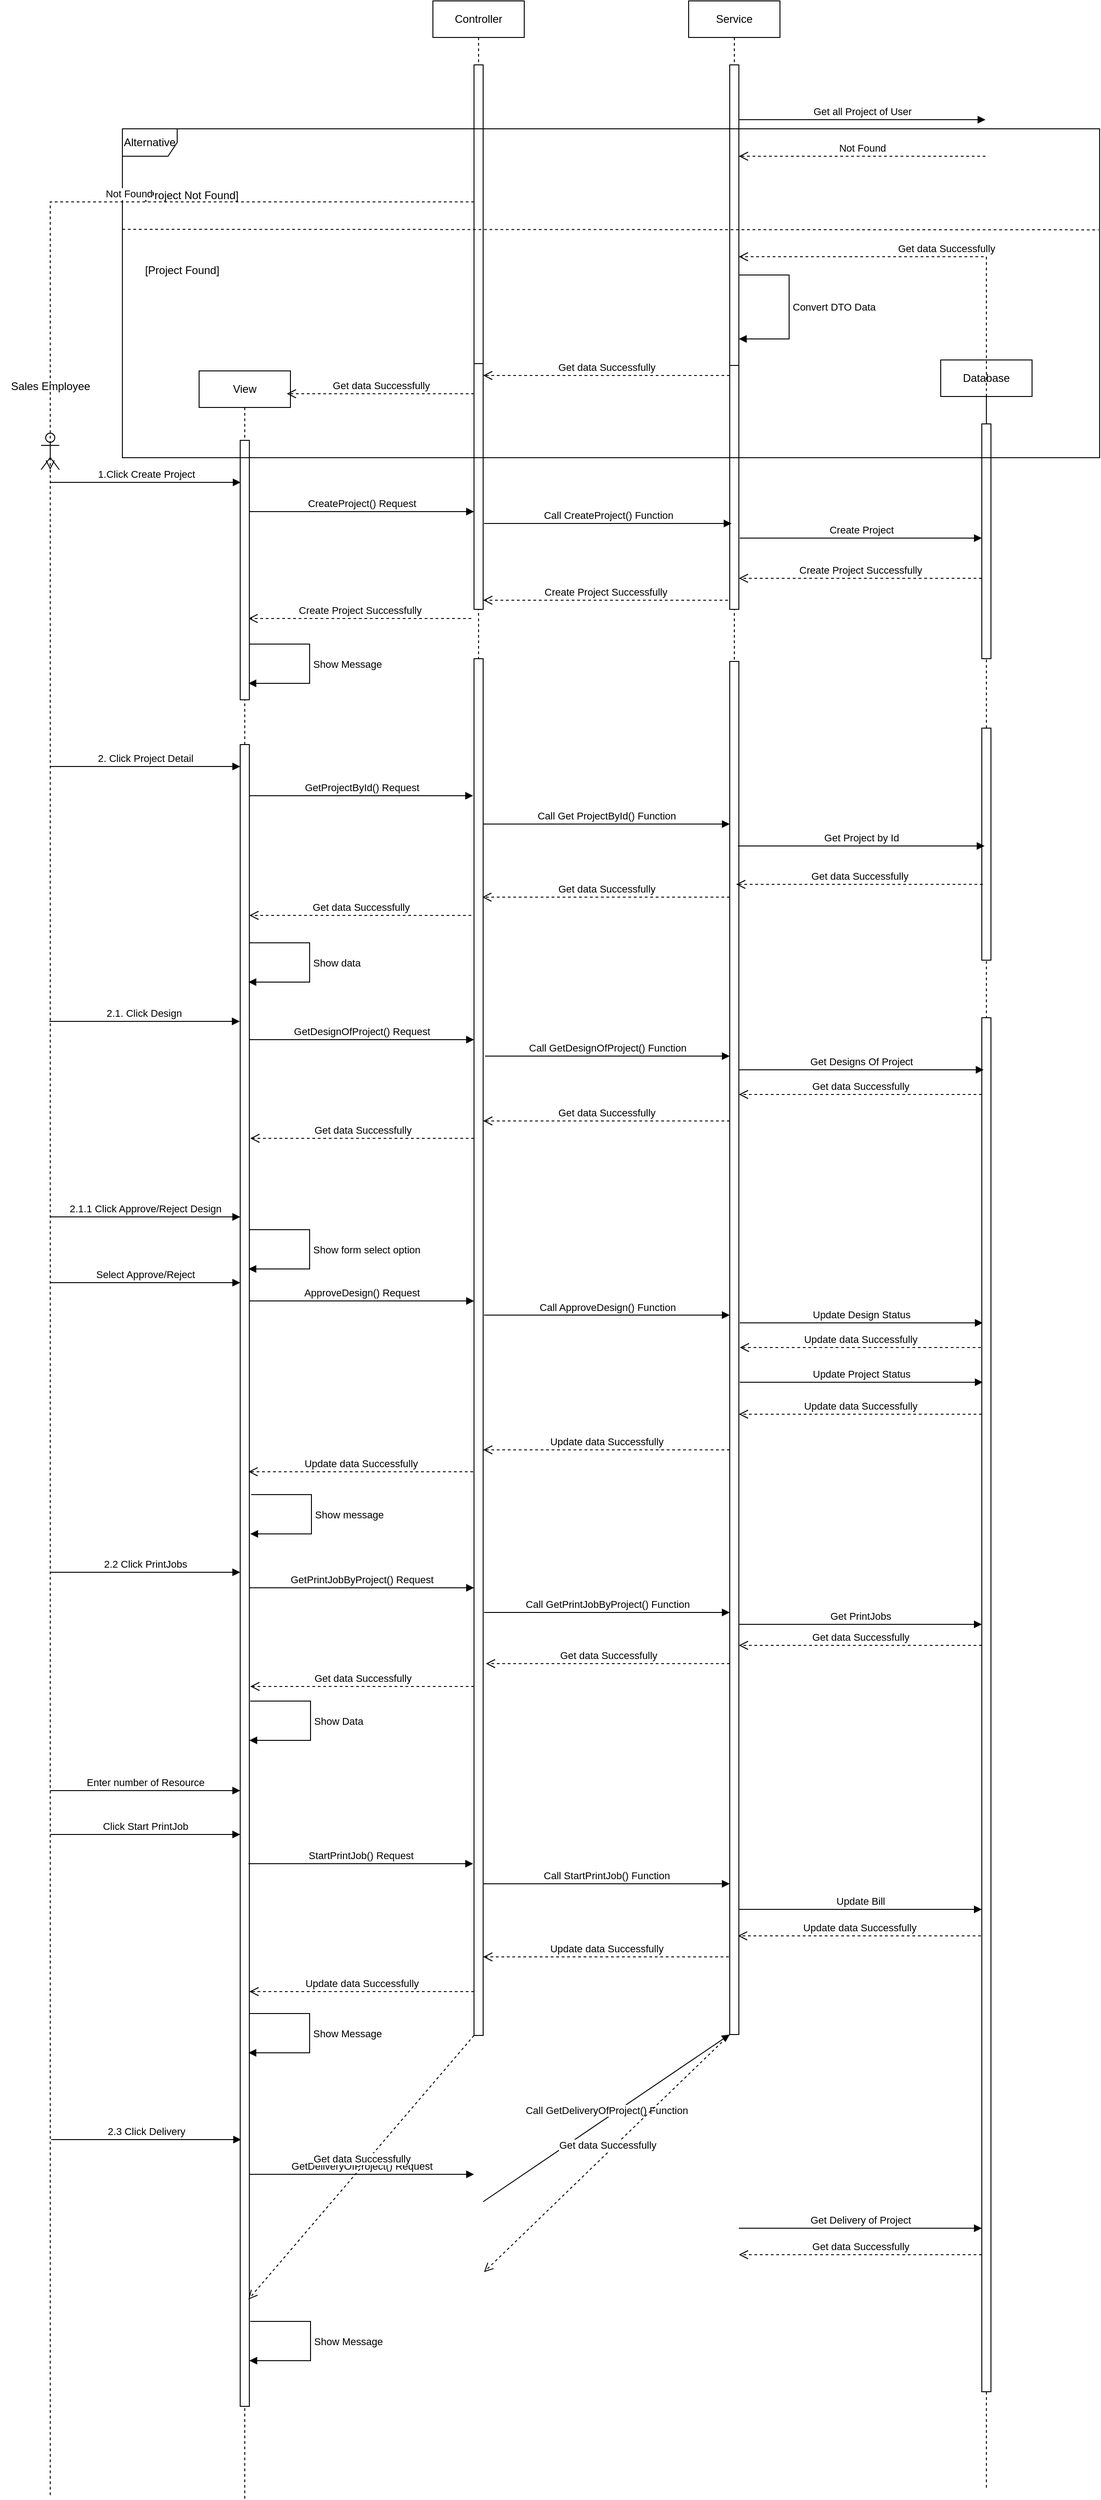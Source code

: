 <mxfile version="24.7.6">
  <diagram name="Page-1" id="2YBvvXClWsGukQMizWep">
    <mxGraphModel dx="2143" dy="696" grid="0" gridSize="10" guides="1" tooltips="1" connect="1" arrows="1" fold="1" page="1" pageScale="1" pageWidth="850" pageHeight="1100" math="0" shadow="0">
      <root>
        <mxCell id="0" />
        <mxCell id="1" parent="0" />
        <mxCell id="aM9ryv3xv72pqoxQDRHE-1" value="Controller" style="shape=umlLifeline;perimeter=lifelinePerimeter;whiteSpace=wrap;html=1;container=0;dropTarget=0;collapsible=0;recursiveResize=0;outlineConnect=0;portConstraint=eastwest;newEdgeStyle={&quot;edgeStyle&quot;:&quot;elbowEdgeStyle&quot;,&quot;elbow&quot;:&quot;vertical&quot;,&quot;curved&quot;:0,&quot;rounded&quot;:0};" parent="1" vertex="1">
          <mxGeometry y="40" width="100" height="1060" as="geometry" />
        </mxCell>
        <mxCell id="aM9ryv3xv72pqoxQDRHE-2" value="" style="html=1;points=[];perimeter=orthogonalPerimeter;outlineConnect=0;targetShapes=umlLifeline;portConstraint=eastwest;newEdgeStyle={&quot;edgeStyle&quot;:&quot;elbowEdgeStyle&quot;,&quot;elbow&quot;:&quot;vertical&quot;,&quot;curved&quot;:0,&quot;rounded&quot;:0};" parent="aM9ryv3xv72pqoxQDRHE-1" vertex="1">
          <mxGeometry x="45" y="70" width="10" height="370" as="geometry" />
        </mxCell>
        <mxCell id="POm13Widh1hBpzmU3JIt-14" value="" style="html=1;points=[[0,0,0,0,5],[0,1,0,0,-5],[1,0,0,0,5],[1,1,0,0,-5]];perimeter=orthogonalPerimeter;outlineConnect=0;targetShapes=umlLifeline;portConstraint=eastwest;newEdgeStyle={&quot;curved&quot;:0,&quot;rounded&quot;:0};" vertex="1" parent="aM9ryv3xv72pqoxQDRHE-1">
          <mxGeometry x="45" y="397" width="10" height="269" as="geometry" />
        </mxCell>
        <mxCell id="POm13Widh1hBpzmU3JIt-24" value="" style="html=1;points=[[0,0,0,0,5],[0,1,0,0,-5],[1,0,0,0,5],[1,1,0,0,-5]];perimeter=orthogonalPerimeter;outlineConnect=0;targetShapes=umlLifeline;portConstraint=eastwest;newEdgeStyle={&quot;curved&quot;:0,&quot;rounded&quot;:0};" vertex="1" parent="aM9ryv3xv72pqoxQDRHE-1">
          <mxGeometry x="45" y="720" width="10" height="1507" as="geometry" />
        </mxCell>
        <mxCell id="aM9ryv3xv72pqoxQDRHE-5" value="Service" style="shape=umlLifeline;whiteSpace=wrap;html=1;container=0;dropTarget=0;collapsible=0;recursiveResize=0;outlineConnect=0;portConstraint=eastwest;newEdgeStyle={&quot;curved&quot;:0,&quot;rounded&quot;:0};points=[[0,0,0,0,5],[0,1,0,0,-5],[1,0,0,0,5],[1,1,0,0,-5]];perimeter=rectanglePerimeter;targetShapes=umlLifeline;participant=label;" parent="1" vertex="1">
          <mxGeometry x="280" y="40" width="100" height="1060" as="geometry" />
        </mxCell>
        <mxCell id="aM9ryv3xv72pqoxQDRHE-6" value="" style="html=1;points=[];perimeter=orthogonalPerimeter;outlineConnect=0;targetShapes=umlLifeline;portConstraint=eastwest;newEdgeStyle={&quot;edgeStyle&quot;:&quot;elbowEdgeStyle&quot;,&quot;elbow&quot;:&quot;vertical&quot;,&quot;curved&quot;:0,&quot;rounded&quot;:0};" parent="aM9ryv3xv72pqoxQDRHE-5" vertex="1">
          <mxGeometry x="45" y="70" width="10" height="370" as="geometry" />
        </mxCell>
        <mxCell id="POm13Widh1hBpzmU3JIt-11" value="" style="html=1;points=[[0,0,0,0,5],[0,1,0,0,-5],[1,0,0,0,5],[1,1,0,0,-5]];perimeter=orthogonalPerimeter;outlineConnect=0;targetShapes=umlLifeline;portConstraint=eastwest;newEdgeStyle={&quot;curved&quot;:0,&quot;rounded&quot;:0};" vertex="1" parent="aM9ryv3xv72pqoxQDRHE-5">
          <mxGeometry x="45" y="399" width="10" height="267" as="geometry" />
        </mxCell>
        <mxCell id="POm13Widh1hBpzmU3JIt-25" value="" style="html=1;points=[[0,0,0,0,5],[0,1,0,0,-5],[1,0,0,0,5],[1,1,0,0,-5]];perimeter=orthogonalPerimeter;outlineConnect=0;targetShapes=umlLifeline;portConstraint=eastwest;newEdgeStyle={&quot;curved&quot;:0,&quot;rounded&quot;:0};" vertex="1" parent="aM9ryv3xv72pqoxQDRHE-5">
          <mxGeometry x="45" y="723" width="10" height="1503" as="geometry" />
        </mxCell>
        <mxCell id="yNB_V_g9oAJOr10vJFmL-11" value="Database" style="shape=umlLifeline;perimeter=lifelinePerimeter;whiteSpace=wrap;html=1;container=0;dropTarget=0;collapsible=0;recursiveResize=0;outlineConnect=0;portConstraint=eastwest;newEdgeStyle={&quot;edgeStyle&quot;:&quot;elbowEdgeStyle&quot;,&quot;elbow&quot;:&quot;vertical&quot;,&quot;curved&quot;:0,&quot;rounded&quot;:0};" vertex="1" parent="1">
          <mxGeometry x="556" y="433" width="100" height="2332" as="geometry" />
        </mxCell>
        <mxCell id="yNB_V_g9oAJOr10vJFmL-12" value="" style="html=1;points=[];perimeter=orthogonalPerimeter;outlineConnect=0;targetShapes=umlLifeline;portConstraint=eastwest;newEdgeStyle={&quot;edgeStyle&quot;:&quot;elbowEdgeStyle&quot;,&quot;elbow&quot;:&quot;vertical&quot;,&quot;curved&quot;:0,&quot;rounded&quot;:0};" vertex="1" parent="yNB_V_g9oAJOr10vJFmL-11">
          <mxGeometry x="45" y="70" width="10" height="257" as="geometry" />
        </mxCell>
        <mxCell id="POm13Widh1hBpzmU3JIt-8" value="" style="html=1;points=[[0,0,0,0,5],[0,1,0,0,-5],[1,0,0,0,5],[1,1,0,0,-5]];perimeter=orthogonalPerimeter;outlineConnect=0;targetShapes=umlLifeline;portConstraint=eastwest;newEdgeStyle={&quot;curved&quot;:0,&quot;rounded&quot;:0};" vertex="1" parent="yNB_V_g9oAJOr10vJFmL-11">
          <mxGeometry x="45" y="403" width="10" height="254" as="geometry" />
        </mxCell>
        <mxCell id="POm13Widh1hBpzmU3JIt-26" value="" style="html=1;points=[[0,0,0,0,5],[0,1,0,0,-5],[1,0,0,0,5],[1,1,0,0,-5]];perimeter=orthogonalPerimeter;outlineConnect=0;targetShapes=umlLifeline;portConstraint=eastwest;newEdgeStyle={&quot;curved&quot;:0,&quot;rounded&quot;:0};" vertex="1" parent="yNB_V_g9oAJOr10vJFmL-11">
          <mxGeometry x="45" y="720" width="10" height="1504" as="geometry" />
        </mxCell>
        <mxCell id="yNB_V_g9oAJOr10vJFmL-18" value="" style="group" vertex="1" connectable="0" parent="1">
          <mxGeometry x="-469" y="372" width="110" height="2399" as="geometry" />
        </mxCell>
        <mxCell id="yNB_V_g9oAJOr10vJFmL-15" value="" style="shape=umlLifeline;perimeter=lifelinePerimeter;whiteSpace=wrap;html=1;container=1;dropTarget=0;collapsible=0;recursiveResize=0;outlineConnect=0;portConstraint=eastwest;newEdgeStyle={&quot;curved&quot;:0,&quot;rounded&quot;:0};participant=umlActor;size=40;" vertex="1" parent="yNB_V_g9oAJOr10vJFmL-18">
          <mxGeometry x="40" y="141.118" width="20" height="2257.882" as="geometry" />
        </mxCell>
        <mxCell id="yNB_V_g9oAJOr10vJFmL-16" value="Sales Employee" style="text;html=1;align=center;verticalAlign=middle;resizable=0;points=[];autosize=1;strokeColor=none;fillColor=none;" vertex="1" parent="yNB_V_g9oAJOr10vJFmL-18">
          <mxGeometry x="-5" y="75.095" width="110" height="30" as="geometry" />
        </mxCell>
        <mxCell id="POm13Widh1hBpzmU3JIt-6" value="CreateProject() Request" style="html=1;verticalAlign=bottom;endArrow=block;curved=0;rounded=0;" edge="1" parent="1">
          <mxGeometry width="80" relative="1" as="geometry">
            <mxPoint x="-201" y="599.002" as="sourcePoint" />
            <mxPoint x="45" y="599.002" as="targetPoint" />
            <mxPoint as="offset" />
          </mxGeometry>
        </mxCell>
        <mxCell id="POm13Widh1hBpzmU3JIt-12" value="Call CreateProject()&amp;nbsp;Function" style="html=1;verticalAlign=bottom;endArrow=block;curved=0;rounded=0;" edge="1" parent="1">
          <mxGeometry relative="1" as="geometry">
            <mxPoint x="56" y="612" as="sourcePoint" />
            <mxPoint x="327" y="612" as="targetPoint" />
            <mxPoint as="offset" />
          </mxGeometry>
        </mxCell>
        <mxCell id="POm13Widh1hBpzmU3JIt-13" value="Create Project Successfully" style="html=1;verticalAlign=bottom;endArrow=open;dashed=1;endSize=8;curved=0;rounded=0;" edge="1" parent="1">
          <mxGeometry relative="1" as="geometry">
            <mxPoint x="55" y="696" as="targetPoint" />
            <mxPoint x="323" y="696" as="sourcePoint" />
            <Array as="points">
              <mxPoint x="188" y="696" />
            </Array>
          </mxGeometry>
        </mxCell>
        <mxCell id="POm13Widh1hBpzmU3JIt-9" value="Create Project" style="html=1;verticalAlign=bottom;endArrow=block;curved=0;rounded=0;" edge="1" parent="1">
          <mxGeometry relative="1" as="geometry">
            <mxPoint x="336" y="628" as="sourcePoint" />
            <mxPoint x="601" y="628" as="targetPoint" />
          </mxGeometry>
        </mxCell>
        <mxCell id="POm13Widh1hBpzmU3JIt-10" value="Create Project Successfully" style="html=1;verticalAlign=bottom;endArrow=open;dashed=1;endSize=8;curved=0;rounded=0;" edge="1" parent="1">
          <mxGeometry relative="1" as="geometry">
            <mxPoint x="335" y="672" as="targetPoint" />
            <mxPoint x="601" y="672" as="sourcePoint" />
          </mxGeometry>
        </mxCell>
        <mxCell id="POm13Widh1hBpzmU3JIt-18" value="Create Project Successfully" style="html=1;verticalAlign=bottom;endArrow=open;dashed=1;endSize=8;curved=0;rounded=0;" edge="1" parent="1">
          <mxGeometry relative="1" as="geometry">
            <mxPoint x="-202" y="716" as="targetPoint" />
            <mxPoint x="42" y="716" as="sourcePoint" />
            <Array as="points">
              <mxPoint x="-56" y="716" />
            </Array>
          </mxGeometry>
        </mxCell>
        <mxCell id="POm13Widh1hBpzmU3JIt-23" value="Call Get ProjectById() Function" style="html=1;verticalAlign=bottom;endArrow=block;curved=0;rounded=0;" edge="1" parent="1">
          <mxGeometry width="80" relative="1" as="geometry">
            <mxPoint x="55" y="941" as="sourcePoint" />
            <mxPoint x="325" y="941" as="targetPoint" />
          </mxGeometry>
        </mxCell>
        <mxCell id="POm13Widh1hBpzmU3JIt-27" value="Get Project by Id" style="html=1;verticalAlign=bottom;endArrow=block;curved=0;rounded=0;" edge="1" parent="1">
          <mxGeometry width="80" relative="1" as="geometry">
            <mxPoint x="334" y="965" as="sourcePoint" />
            <mxPoint x="604" y="965" as="targetPoint" />
          </mxGeometry>
        </mxCell>
        <mxCell id="POm13Widh1hBpzmU3JIt-28" value="Get data Successfully" style="html=1;verticalAlign=bottom;endArrow=open;dashed=1;endSize=8;curved=0;rounded=0;" edge="1" parent="1">
          <mxGeometry relative="1" as="geometry">
            <mxPoint x="602" y="1007" as="sourcePoint" />
            <mxPoint x="332" y="1007" as="targetPoint" />
          </mxGeometry>
        </mxCell>
        <mxCell id="POm13Widh1hBpzmU3JIt-29" value="Get data Successfully" style="html=1;verticalAlign=bottom;endArrow=open;dashed=1;endSize=8;curved=0;rounded=0;" edge="1" parent="1">
          <mxGeometry relative="1" as="geometry">
            <mxPoint x="325" y="1021" as="sourcePoint" />
            <mxPoint x="54" y="1021" as="targetPoint" />
          </mxGeometry>
        </mxCell>
        <mxCell id="POm13Widh1hBpzmU3JIt-30" value="Get data Successfully" style="html=1;verticalAlign=bottom;endArrow=open;dashed=1;endSize=8;curved=0;rounded=0;" edge="1" parent="1">
          <mxGeometry relative="1" as="geometry">
            <mxPoint x="42" y="1041" as="sourcePoint" />
            <mxPoint x="-201" y="1041" as="targetPoint" />
          </mxGeometry>
        </mxCell>
        <mxCell id="POm13Widh1hBpzmU3JIt-20" value="GetProjectById()&amp;nbsp;Request" style="html=1;verticalAlign=bottom;endArrow=block;curved=0;rounded=0;" edge="1" parent="1">
          <mxGeometry width="80" relative="1" as="geometry">
            <mxPoint x="-201" y="910.002" as="sourcePoint" />
            <mxPoint x="44" y="910.002" as="targetPoint" />
          </mxGeometry>
        </mxCell>
        <mxCell id="POm13Widh1hBpzmU3JIt-35" value="View" style="shape=umlLifeline;perimeter=lifelinePerimeter;whiteSpace=wrap;html=1;container=1;dropTarget=0;collapsible=0;recursiveResize=0;outlineConnect=0;portConstraint=eastwest;newEdgeStyle={&quot;curved&quot;:0,&quot;rounded&quot;:0};" vertex="1" parent="1">
          <mxGeometry x="-256" y="445" width="100" height="2329" as="geometry" />
        </mxCell>
        <mxCell id="POm13Widh1hBpzmU3JIt-36" value="" style="html=1;points=[[0,0,0,0,5],[0,1,0,0,-5],[1,0,0,0,5],[1,1,0,0,-5]];perimeter=orthogonalPerimeter;outlineConnect=0;targetShapes=umlLifeline;portConstraint=eastwest;newEdgeStyle={&quot;curved&quot;:0,&quot;rounded&quot;:0};" vertex="1" parent="POm13Widh1hBpzmU3JIt-35">
          <mxGeometry x="45" y="409" width="10" height="1819" as="geometry" />
        </mxCell>
        <mxCell id="POm13Widh1hBpzmU3JIt-56" value="" style="html=1;points=[[0,0,0,0,5],[0,1,0,0,-5],[1,0,0,0,5],[1,1,0,0,-5]];perimeter=orthogonalPerimeter;outlineConnect=0;targetShapes=umlLifeline;portConstraint=eastwest;newEdgeStyle={&quot;curved&quot;:0,&quot;rounded&quot;:0};" vertex="1" parent="POm13Widh1hBpzmU3JIt-35">
          <mxGeometry x="45" y="76" width="10" height="284" as="geometry" />
        </mxCell>
        <mxCell id="POm13Widh1hBpzmU3JIt-41" value="1.Click Create Project" style="html=1;verticalAlign=bottom;endArrow=block;curved=0;rounded=0;" edge="1" parent="1">
          <mxGeometry width="80" relative="1" as="geometry">
            <mxPoint x="-419" y="567" as="sourcePoint" />
            <mxPoint x="-210.5" y="567" as="targetPoint" />
            <mxPoint as="offset" />
          </mxGeometry>
        </mxCell>
        <mxCell id="POm13Widh1hBpzmU3JIt-42" value="2. Click Project Detail" style="html=1;verticalAlign=bottom;endArrow=block;curved=0;rounded=0;entryX=0;entryY=0;entryDx=0;entryDy=5;entryPerimeter=0;" edge="1" parent="1" source="yNB_V_g9oAJOr10vJFmL-15">
          <mxGeometry width="80" relative="1" as="geometry">
            <mxPoint x="-420" y="890.002" as="sourcePoint" />
            <mxPoint x="-211" y="878" as="targetPoint" />
          </mxGeometry>
        </mxCell>
        <mxCell id="POm13Widh1hBpzmU3JIt-48" value="Show Message" style="html=1;align=left;spacingLeft=2;endArrow=block;rounded=0;edgeStyle=orthogonalEdgeStyle;curved=0;rounded=0;" edge="1" parent="1">
          <mxGeometry relative="1" as="geometry">
            <mxPoint x="-201" y="744" as="sourcePoint" />
            <Array as="points">
              <mxPoint x="-135" y="744" />
              <mxPoint x="-135" y="787" />
            </Array>
            <mxPoint x="-202" y="787" as="targetPoint" />
          </mxGeometry>
        </mxCell>
        <mxCell id="POm13Widh1hBpzmU3JIt-49" value="Show data" style="html=1;align=left;spacingLeft=2;endArrow=block;rounded=0;edgeStyle=orthogonalEdgeStyle;curved=0;rounded=0;" edge="1" parent="1">
          <mxGeometry relative="1" as="geometry">
            <mxPoint x="-201" y="1071" as="sourcePoint" />
            <Array as="points">
              <mxPoint x="-135" y="1071" />
              <mxPoint x="-135" y="1114" />
            </Array>
            <mxPoint x="-202" y="1114" as="targetPoint" />
          </mxGeometry>
        </mxCell>
        <mxCell id="POm13Widh1hBpzmU3JIt-44" value="2.1. Click Design&amp;nbsp;" style="html=1;verticalAlign=bottom;endArrow=block;curved=0;rounded=0;" edge="1" parent="1">
          <mxGeometry width="80" relative="1" as="geometry">
            <mxPoint x="-420" y="1157.005" as="sourcePoint" />
            <mxPoint x="-211.5" y="1157.005" as="targetPoint" />
          </mxGeometry>
        </mxCell>
        <mxCell id="POm13Widh1hBpzmU3JIt-50" value="GetDesignOfProject()&amp;nbsp;Request" style="html=1;verticalAlign=bottom;endArrow=block;curved=0;rounded=0;" edge="1" parent="1" target="POm13Widh1hBpzmU3JIt-24">
          <mxGeometry width="80" relative="1" as="geometry">
            <mxPoint x="-201" y="1177.002" as="sourcePoint" />
            <mxPoint x="44" y="1177.002" as="targetPoint" />
          </mxGeometry>
        </mxCell>
        <mxCell id="POm13Widh1hBpzmU3JIt-51" value="Call GetDesignOfProject()&amp;nbsp;Function" style="html=1;verticalAlign=bottom;endArrow=block;curved=0;rounded=0;" edge="1" parent="1" target="POm13Widh1hBpzmU3JIt-25">
          <mxGeometry width="80" relative="1" as="geometry">
            <mxPoint x="57" y="1195.002" as="sourcePoint" />
            <mxPoint x="303" y="1195" as="targetPoint" />
          </mxGeometry>
        </mxCell>
        <mxCell id="POm13Widh1hBpzmU3JIt-52" value="Get Designs Of Project" style="html=1;verticalAlign=bottom;endArrow=block;curved=0;rounded=0;" edge="1" parent="1">
          <mxGeometry width="80" relative="1" as="geometry">
            <mxPoint x="335" y="1210.002" as="sourcePoint" />
            <mxPoint x="603" y="1210" as="targetPoint" />
          </mxGeometry>
        </mxCell>
        <mxCell id="POm13Widh1hBpzmU3JIt-53" value="Get data Successfully" style="html=1;verticalAlign=bottom;endArrow=open;dashed=1;endSize=8;curved=0;rounded=0;" edge="1" parent="1" source="POm13Widh1hBpzmU3JIt-26">
          <mxGeometry relative="1" as="geometry">
            <mxPoint x="605" y="1237" as="sourcePoint" />
            <mxPoint x="335" y="1237" as="targetPoint" />
          </mxGeometry>
        </mxCell>
        <mxCell id="POm13Widh1hBpzmU3JIt-54" value="Get data Successfully" style="html=1;verticalAlign=bottom;endArrow=open;dashed=1;endSize=8;curved=0;rounded=0;entryX=0.8;entryY=0.756;entryDx=0;entryDy=0;entryPerimeter=0;" edge="1" parent="1" source="POm13Widh1hBpzmU3JIt-25">
          <mxGeometry relative="1" as="geometry">
            <mxPoint x="330" y="1266" as="sourcePoint" />
            <mxPoint x="55" y="1265.996" as="targetPoint" />
          </mxGeometry>
        </mxCell>
        <mxCell id="POm13Widh1hBpzmU3JIt-55" value="Get data Successfully" style="html=1;verticalAlign=bottom;endArrow=open;dashed=1;endSize=8;curved=0;rounded=0;" edge="1" parent="1" source="POm13Widh1hBpzmU3JIt-24">
          <mxGeometry relative="1" as="geometry">
            <mxPoint x="58" y="1285" as="sourcePoint" />
            <mxPoint x="-200" y="1285" as="targetPoint" />
          </mxGeometry>
        </mxCell>
        <mxCell id="POm13Widh1hBpzmU3JIt-57" value="2.1.1 Click Approve/Reject Design" style="html=1;verticalAlign=bottom;endArrow=block;curved=0;rounded=0;" edge="1" parent="1" target="POm13Widh1hBpzmU3JIt-36">
          <mxGeometry width="80" relative="1" as="geometry">
            <mxPoint x="-419" y="1371.005" as="sourcePoint" />
            <mxPoint x="-210.5" y="1371.005" as="targetPoint" />
          </mxGeometry>
        </mxCell>
        <mxCell id="POm13Widh1hBpzmU3JIt-58" value="ApproveDesign() Request" style="html=1;verticalAlign=bottom;endArrow=block;curved=0;rounded=0;" edge="1" parent="1">
          <mxGeometry width="80" relative="1" as="geometry">
            <mxPoint x="-201" y="1463.002" as="sourcePoint" />
            <mxPoint x="45" y="1463.002" as="targetPoint" />
          </mxGeometry>
        </mxCell>
        <mxCell id="POm13Widh1hBpzmU3JIt-59" value="Show form select option" style="html=1;align=left;spacingLeft=2;endArrow=block;rounded=0;edgeStyle=orthogonalEdgeStyle;curved=0;rounded=0;" edge="1" parent="1">
          <mxGeometry relative="1" as="geometry">
            <mxPoint x="-201" y="1385" as="sourcePoint" />
            <Array as="points">
              <mxPoint x="-135" y="1385" />
              <mxPoint x="-135" y="1428" />
            </Array>
            <mxPoint x="-202" y="1428" as="targetPoint" />
          </mxGeometry>
        </mxCell>
        <mxCell id="POm13Widh1hBpzmU3JIt-60" value="Select Approve/Reject" style="html=1;verticalAlign=bottom;endArrow=block;curved=0;rounded=0;" edge="1" parent="1">
          <mxGeometry width="80" relative="1" as="geometry">
            <mxPoint x="-419" y="1443.005" as="sourcePoint" />
            <mxPoint x="-211" y="1443" as="targetPoint" />
          </mxGeometry>
        </mxCell>
        <mxCell id="POm13Widh1hBpzmU3JIt-61" value="Call ApproveDesign() Function" style="html=1;verticalAlign=bottom;endArrow=block;curved=0;rounded=0;" edge="1" parent="1">
          <mxGeometry width="80" relative="1" as="geometry">
            <mxPoint x="56" y="1478.502" as="sourcePoint" />
            <mxPoint x="325" y="1478.502" as="targetPoint" />
          </mxGeometry>
        </mxCell>
        <mxCell id="POm13Widh1hBpzmU3JIt-62" value="Update Design Status" style="html=1;verticalAlign=bottom;endArrow=block;curved=0;rounded=0;" edge="1" parent="1">
          <mxGeometry width="80" relative="1" as="geometry">
            <mxPoint x="336" y="1487" as="sourcePoint" />
            <mxPoint x="602" y="1487" as="targetPoint" />
          </mxGeometry>
        </mxCell>
        <mxCell id="POm13Widh1hBpzmU3JIt-64" value="Update&amp;nbsp;data Successfully" style="html=1;verticalAlign=bottom;endArrow=open;dashed=1;endSize=8;curved=0;rounded=0;" edge="1" parent="1">
          <mxGeometry relative="1" as="geometry">
            <mxPoint x="325" y="1626" as="sourcePoint" />
            <mxPoint x="55" y="1626" as="targetPoint" />
          </mxGeometry>
        </mxCell>
        <mxCell id="POm13Widh1hBpzmU3JIt-65" value="Update&amp;nbsp;data Successfully" style="html=1;verticalAlign=bottom;endArrow=open;dashed=1;endSize=8;curved=0;rounded=0;" edge="1" parent="1">
          <mxGeometry relative="1" as="geometry">
            <mxPoint x="44" y="1650" as="sourcePoint" />
            <mxPoint x="-202" y="1650" as="targetPoint" />
          </mxGeometry>
        </mxCell>
        <mxCell id="POm13Widh1hBpzmU3JIt-66" value="Show message" style="html=1;align=left;spacingLeft=2;endArrow=block;rounded=0;edgeStyle=orthogonalEdgeStyle;curved=0;rounded=0;" edge="1" parent="1">
          <mxGeometry relative="1" as="geometry">
            <mxPoint x="-199" y="1675" as="sourcePoint" />
            <Array as="points">
              <mxPoint x="-133" y="1675" />
              <mxPoint x="-133" y="1718" />
            </Array>
            <mxPoint x="-200" y="1718" as="targetPoint" />
          </mxGeometry>
        </mxCell>
        <mxCell id="POm13Widh1hBpzmU3JIt-67" value="2.2 Click PrintJobs" style="html=1;verticalAlign=bottom;endArrow=block;curved=0;rounded=0;" edge="1" parent="1" source="yNB_V_g9oAJOr10vJFmL-15">
          <mxGeometry x="-0.002" width="80" relative="1" as="geometry">
            <mxPoint x="-419" y="1760.005" as="sourcePoint" />
            <mxPoint x="-211" y="1760" as="targetPoint" />
            <mxPoint as="offset" />
          </mxGeometry>
        </mxCell>
        <mxCell id="POm13Widh1hBpzmU3JIt-68" value="GetPrintJobByProject() Request" style="html=1;verticalAlign=bottom;endArrow=block;curved=0;rounded=0;" edge="1" parent="1">
          <mxGeometry width="80" relative="1" as="geometry">
            <mxPoint x="-201" y="1777.002" as="sourcePoint" />
            <mxPoint x="45" y="1777.002" as="targetPoint" />
          </mxGeometry>
        </mxCell>
        <mxCell id="POm13Widh1hBpzmU3JIt-69" value="Call GetPrintJobByProject() Function" style="html=1;verticalAlign=bottom;endArrow=block;curved=0;rounded=0;" edge="1" parent="1" target="POm13Widh1hBpzmU3JIt-25">
          <mxGeometry width="80" relative="1" as="geometry">
            <mxPoint x="56" y="1804.002" as="sourcePoint" />
            <mxPoint x="302" y="1804.002" as="targetPoint" />
          </mxGeometry>
        </mxCell>
        <mxCell id="POm13Widh1hBpzmU3JIt-70" value="Get PrintJobs" style="html=1;verticalAlign=bottom;endArrow=block;curved=0;rounded=0;" edge="1" parent="1" target="POm13Widh1hBpzmU3JIt-26">
          <mxGeometry width="80" relative="1" as="geometry">
            <mxPoint x="335" y="1817" as="sourcePoint" />
            <mxPoint x="601" y="1817" as="targetPoint" />
          </mxGeometry>
        </mxCell>
        <mxCell id="POm13Widh1hBpzmU3JIt-71" value="Get data Successfully" style="html=1;verticalAlign=bottom;endArrow=open;dashed=1;endSize=8;curved=0;rounded=0;" edge="1" parent="1">
          <mxGeometry relative="1" as="geometry">
            <mxPoint x="601" y="1840" as="sourcePoint" />
            <mxPoint x="335" y="1840" as="targetPoint" />
          </mxGeometry>
        </mxCell>
        <mxCell id="POm13Widh1hBpzmU3JIt-72" value="Get data Successfully" style="html=1;verticalAlign=bottom;endArrow=open;dashed=1;endSize=8;curved=0;rounded=0;" edge="1" parent="1" source="POm13Widh1hBpzmU3JIt-25">
          <mxGeometry relative="1" as="geometry">
            <mxPoint x="324" y="1860" as="sourcePoint" />
            <mxPoint x="58" y="1860" as="targetPoint" />
          </mxGeometry>
        </mxCell>
        <mxCell id="POm13Widh1hBpzmU3JIt-73" value="Get data Successfully" style="html=1;verticalAlign=bottom;endArrow=open;dashed=1;endSize=8;curved=0;rounded=0;" edge="1" parent="1" source="POm13Widh1hBpzmU3JIt-24">
          <mxGeometry relative="1" as="geometry">
            <mxPoint x="67" y="1885" as="sourcePoint" />
            <mxPoint x="-200" y="1885" as="targetPoint" />
          </mxGeometry>
        </mxCell>
        <mxCell id="POm13Widh1hBpzmU3JIt-74" value="Show Data" style="html=1;align=left;spacingLeft=2;endArrow=block;rounded=0;edgeStyle=orthogonalEdgeStyle;curved=0;rounded=0;" edge="1" parent="1">
          <mxGeometry relative="1" as="geometry">
            <mxPoint x="-200" y="1901" as="sourcePoint" />
            <Array as="points">
              <mxPoint x="-134" y="1901" />
              <mxPoint x="-134" y="1944" />
            </Array>
            <mxPoint x="-201" y="1944" as="targetPoint" />
          </mxGeometry>
        </mxCell>
        <mxCell id="POm13Widh1hBpzmU3JIt-76" value="Enter number of Resource" style="html=1;verticalAlign=bottom;endArrow=block;curved=0;rounded=0;" edge="1" parent="1" target="POm13Widh1hBpzmU3JIt-36">
          <mxGeometry x="-0.002" width="80" relative="1" as="geometry">
            <mxPoint x="-419" y="1999" as="sourcePoint" />
            <mxPoint x="-211" y="1999" as="targetPoint" />
            <mxPoint as="offset" />
          </mxGeometry>
        </mxCell>
        <mxCell id="POm13Widh1hBpzmU3JIt-77" value="StartPrintJob() Request" style="html=1;verticalAlign=bottom;endArrow=block;curved=0;rounded=0;" edge="1" parent="1">
          <mxGeometry width="80" relative="1" as="geometry">
            <mxPoint x="-202" y="2079.002" as="sourcePoint" />
            <mxPoint x="44" y="2079.002" as="targetPoint" />
          </mxGeometry>
        </mxCell>
        <mxCell id="POm13Widh1hBpzmU3JIt-79" value="Click Start PrintJob" style="html=1;verticalAlign=bottom;endArrow=block;curved=0;rounded=0;" edge="1" parent="1">
          <mxGeometry x="-0.002" width="80" relative="1" as="geometry">
            <mxPoint x="-419" y="2047" as="sourcePoint" />
            <mxPoint x="-211" y="2047" as="targetPoint" />
            <mxPoint as="offset" />
          </mxGeometry>
        </mxCell>
        <mxCell id="POm13Widh1hBpzmU3JIt-80" value="Call StartPrintJob() Function" style="html=1;verticalAlign=bottom;endArrow=block;curved=0;rounded=0;" edge="1" parent="1">
          <mxGeometry width="80" relative="1" as="geometry">
            <mxPoint x="55" y="2101" as="sourcePoint" />
            <mxPoint x="325" y="2101" as="targetPoint" />
            <mxPoint as="offset" />
          </mxGeometry>
        </mxCell>
        <mxCell id="POm13Widh1hBpzmU3JIt-81" value="Update Bill" style="html=1;verticalAlign=bottom;endArrow=block;curved=0;rounded=0;" edge="1" parent="1" target="POm13Widh1hBpzmU3JIt-26">
          <mxGeometry width="80" relative="1" as="geometry">
            <mxPoint x="335" y="2129" as="sourcePoint" />
            <mxPoint x="605" y="2129" as="targetPoint" />
          </mxGeometry>
        </mxCell>
        <mxCell id="POm13Widh1hBpzmU3JIt-83" value="Update data Successfully" style="html=1;verticalAlign=bottom;endArrow=open;dashed=1;endSize=8;curved=0;rounded=0;" edge="1" parent="1" target="POm13Widh1hBpzmU3JIt-25">
          <mxGeometry relative="1" as="geometry">
            <mxPoint x="601" y="1587" as="sourcePoint" />
            <mxPoint x="337" y="1587" as="targetPoint" />
          </mxGeometry>
        </mxCell>
        <mxCell id="POm13Widh1hBpzmU3JIt-84" value="Update Project Status" style="html=1;verticalAlign=bottom;endArrow=block;curved=0;rounded=0;" edge="1" parent="1">
          <mxGeometry width="80" relative="1" as="geometry">
            <mxPoint x="336" y="1552" as="sourcePoint" />
            <mxPoint x="602" y="1552" as="targetPoint" />
          </mxGeometry>
        </mxCell>
        <mxCell id="POm13Widh1hBpzmU3JIt-85" value="Update data Successfully" style="html=1;verticalAlign=bottom;endArrow=open;dashed=1;endSize=8;curved=0;rounded=0;" edge="1" parent="1">
          <mxGeometry relative="1" as="geometry">
            <mxPoint x="600" y="1514" as="sourcePoint" />
            <mxPoint x="336" y="1514" as="targetPoint" />
          </mxGeometry>
        </mxCell>
        <mxCell id="POm13Widh1hBpzmU3JIt-86" value="Update data Successfully" style="html=1;verticalAlign=bottom;endArrow=open;dashed=1;endSize=8;curved=0;rounded=0;" edge="1" parent="1">
          <mxGeometry relative="1" as="geometry">
            <mxPoint x="600" y="2158" as="sourcePoint" />
            <mxPoint x="334" y="2158" as="targetPoint" />
            <mxPoint as="offset" />
          </mxGeometry>
        </mxCell>
        <mxCell id="POm13Widh1hBpzmU3JIt-87" value="Update&amp;nbsp;data Successfully" style="html=1;verticalAlign=bottom;endArrow=open;dashed=1;endSize=8;curved=0;rounded=0;" edge="1" parent="1" target="POm13Widh1hBpzmU3JIt-24">
          <mxGeometry relative="1" as="geometry">
            <mxPoint x="324" y="2181" as="sourcePoint" />
            <mxPoint x="58" y="2181" as="targetPoint" />
          </mxGeometry>
        </mxCell>
        <mxCell id="POm13Widh1hBpzmU3JIt-88" value="Update&amp;nbsp;data Successfully" style="html=1;verticalAlign=bottom;endArrow=open;dashed=1;endSize=8;curved=0;rounded=0;" edge="1" parent="1" source="POm13Widh1hBpzmU3JIt-24">
          <mxGeometry relative="1" as="geometry">
            <mxPoint x="65" y="2219" as="sourcePoint" />
            <mxPoint x="-201" y="2219" as="targetPoint" />
          </mxGeometry>
        </mxCell>
        <mxCell id="POm13Widh1hBpzmU3JIt-89" value="Show Message" style="html=1;align=left;spacingLeft=2;endArrow=block;rounded=0;edgeStyle=orthogonalEdgeStyle;curved=0;rounded=0;" edge="1" parent="1">
          <mxGeometry relative="1" as="geometry">
            <mxPoint x="-201" y="2243" as="sourcePoint" />
            <Array as="points">
              <mxPoint x="-135" y="2243" />
              <mxPoint x="-135" y="2286" />
            </Array>
            <mxPoint x="-202" y="2286" as="targetPoint" />
          </mxGeometry>
        </mxCell>
        <mxCell id="POm13Widh1hBpzmU3JIt-90" value="2.3 Click Delivery" style="html=1;verticalAlign=bottom;endArrow=block;curved=0;rounded=0;" edge="1" parent="1">
          <mxGeometry x="-0.002" width="80" relative="1" as="geometry">
            <mxPoint x="-418" y="2381" as="sourcePoint" />
            <mxPoint x="-210" y="2381" as="targetPoint" />
            <mxPoint as="offset" />
          </mxGeometry>
        </mxCell>
        <mxCell id="POm13Widh1hBpzmU3JIt-92" value="GetDeliveryOfProject() Request" style="html=1;verticalAlign=bottom;endArrow=block;curved=0;rounded=0;" edge="1" parent="1">
          <mxGeometry width="80" relative="1" as="geometry">
            <mxPoint x="-201" y="2419.002" as="sourcePoint" />
            <mxPoint x="45" y="2419.002" as="targetPoint" />
          </mxGeometry>
        </mxCell>
        <mxCell id="POm13Widh1hBpzmU3JIt-93" value="Call GetDeliveryOfProject() Function" style="html=1;verticalAlign=bottom;endArrow=block;curved=0;rounded=0;" edge="1" parent="1" target="POm13Widh1hBpzmU3JIt-25">
          <mxGeometry width="80" relative="1" as="geometry">
            <mxPoint x="55" y="2449.002" as="sourcePoint" />
            <mxPoint x="301" y="2449.002" as="targetPoint" />
          </mxGeometry>
        </mxCell>
        <mxCell id="POm13Widh1hBpzmU3JIt-96" value="Get Delivery of Project" style="html=1;verticalAlign=bottom;endArrow=block;curved=0;rounded=0;" edge="1" parent="1" target="POm13Widh1hBpzmU3JIt-26">
          <mxGeometry width="80" relative="1" as="geometry">
            <mxPoint x="335" y="2478" as="sourcePoint" />
            <mxPoint x="601" y="2478" as="targetPoint" />
            <mxPoint as="offset" />
          </mxGeometry>
        </mxCell>
        <mxCell id="POm13Widh1hBpzmU3JIt-97" value="Get data Successfully" style="html=1;verticalAlign=bottom;endArrow=open;dashed=1;endSize=8;curved=0;rounded=0;" edge="1" parent="1" source="POm13Widh1hBpzmU3JIt-26">
          <mxGeometry relative="1" as="geometry">
            <mxPoint x="601" y="2507" as="sourcePoint" />
            <mxPoint x="335" y="2507" as="targetPoint" />
            <mxPoint as="offset" />
          </mxGeometry>
        </mxCell>
        <mxCell id="POm13Widh1hBpzmU3JIt-98" value="Get data Successfully" style="html=1;verticalAlign=bottom;endArrow=open;dashed=1;endSize=8;curved=0;rounded=0;" edge="1" parent="1" source="POm13Widh1hBpzmU3JIt-25">
          <mxGeometry relative="1" as="geometry">
            <mxPoint x="319" y="2529" as="sourcePoint" />
            <mxPoint x="56" y="2526" as="targetPoint" />
            <mxPoint as="offset" />
          </mxGeometry>
        </mxCell>
        <mxCell id="POm13Widh1hBpzmU3JIt-99" value="Get data Successfully" style="html=1;verticalAlign=bottom;endArrow=open;dashed=1;endSize=8;curved=0;rounded=0;" edge="1" parent="1" source="POm13Widh1hBpzmU3JIt-24">
          <mxGeometry relative="1" as="geometry">
            <mxPoint x="67" y="2556" as="sourcePoint" />
            <mxPoint x="-202" y="2556" as="targetPoint" />
            <mxPoint as="offset" />
          </mxGeometry>
        </mxCell>
        <mxCell id="POm13Widh1hBpzmU3JIt-100" value="Show Message" style="html=1;align=left;spacingLeft=2;endArrow=block;rounded=0;edgeStyle=orthogonalEdgeStyle;curved=0;rounded=0;" edge="1" parent="1">
          <mxGeometry relative="1" as="geometry">
            <mxPoint x="-200" y="2580" as="sourcePoint" />
            <Array as="points">
              <mxPoint x="-134" y="2580" />
              <mxPoint x="-134" y="2623" />
            </Array>
            <mxPoint x="-201" y="2623" as="targetPoint" />
          </mxGeometry>
        </mxCell>
        <mxCell id="yNB_V_g9oAJOr10vJFmL-13" value="Get all Project of User" style="html=1;verticalAlign=bottom;endArrow=block;edgeStyle=elbowEdgeStyle;elbow=vertical;curved=0;rounded=0;" edge="1" parent="1">
          <mxGeometry x="-0.001" relative="1" as="geometry">
            <mxPoint x="335" y="170.002" as="sourcePoint" />
            <Array as="points" />
            <mxPoint x="605" y="170.002" as="targetPoint" />
            <mxPoint as="offset" />
          </mxGeometry>
        </mxCell>
        <mxCell id="yNB_V_g9oAJOr10vJFmL-14" value="Not Found" style="html=1;verticalAlign=bottom;endArrow=open;dashed=1;endSize=8;edgeStyle=elbowEdgeStyle;elbow=vertical;curved=0;rounded=0;" edge="1" parent="1">
          <mxGeometry relative="1" as="geometry">
            <mxPoint x="335" y="210" as="targetPoint" />
            <Array as="points">
              <mxPoint x="430" y="210" />
              <mxPoint x="465" y="190" />
            </Array>
            <mxPoint x="605" y="210" as="sourcePoint" />
          </mxGeometry>
        </mxCell>
        <mxCell id="yNB_V_g9oAJOr10vJFmL-19" value="Alternative" style="shape=umlFrame;whiteSpace=wrap;html=1;pointerEvents=0;" vertex="1" parent="1">
          <mxGeometry x="-340" y="180" width="1070" height="360" as="geometry" />
        </mxCell>
        <mxCell id="yNB_V_g9oAJOr10vJFmL-20" value="" style="endArrow=none;dashed=1;html=1;rounded=0;entryX=0.999;entryY=0.426;entryDx=0;entryDy=0;entryPerimeter=0;" edge="1" parent="1">
          <mxGeometry width="50" height="50" relative="1" as="geometry">
            <mxPoint x="-340" y="290" as="sourcePoint" />
            <mxPoint x="728.93" y="290.58" as="targetPoint" />
          </mxGeometry>
        </mxCell>
        <mxCell id="yNB_V_g9oAJOr10vJFmL-21" value="[Project Not Found]" style="text;html=1;align=center;verticalAlign=middle;resizable=0;points=[];autosize=1;strokeColor=none;fillColor=none;" vertex="1" parent="1">
          <mxGeometry x="-330" y="238" width="130" height="30" as="geometry" />
        </mxCell>
        <mxCell id="yNB_V_g9oAJOr10vJFmL-22" value="[Project Found]" style="text;html=1;align=center;verticalAlign=middle;resizable=0;points=[];autosize=1;strokeColor=none;fillColor=none;" vertex="1" parent="1">
          <mxGeometry x="-325" y="320" width="100" height="30" as="geometry" />
        </mxCell>
        <mxCell id="yNB_V_g9oAJOr10vJFmL-23" value="Not Found" style="html=1;verticalAlign=bottom;endArrow=open;dashed=1;endSize=8;edgeStyle=elbowEdgeStyle;elbow=vertical;curved=0;rounded=0;" edge="1" parent="1" source="aM9ryv3xv72pqoxQDRHE-2" target="yNB_V_g9oAJOr10vJFmL-15">
          <mxGeometry relative="1" as="geometry">
            <mxPoint x="-155" y="260" as="targetPoint" />
            <Array as="points">
              <mxPoint x="-30" y="260" />
            </Array>
            <mxPoint x="105" y="260" as="sourcePoint" />
          </mxGeometry>
        </mxCell>
        <mxCell id="yNB_V_g9oAJOr10vJFmL-24" value="Get data Successfully" style="html=1;verticalAlign=bottom;endArrow=open;dashed=1;endSize=8;edgeStyle=elbowEdgeStyle;elbow=vertical;curved=0;rounded=0;" edge="1" parent="1" source="yNB_V_g9oAJOr10vJFmL-12" target="aM9ryv3xv72pqoxQDRHE-6">
          <mxGeometry x="0.001" relative="1" as="geometry">
            <mxPoint x="330" y="320" as="targetPoint" />
            <Array as="points">
              <mxPoint x="425" y="320" />
              <mxPoint x="460" y="300" />
            </Array>
            <mxPoint x="600" y="320" as="sourcePoint" />
            <mxPoint as="offset" />
          </mxGeometry>
        </mxCell>
        <mxCell id="yNB_V_g9oAJOr10vJFmL-25" value="Get data Successfully" style="html=1;verticalAlign=bottom;endArrow=open;dashed=1;endSize=8;edgeStyle=elbowEdgeStyle;elbow=vertical;curved=0;rounded=0;" edge="1" parent="1">
          <mxGeometry relative="1" as="geometry">
            <mxPoint x="55" y="450.0" as="targetPoint" />
            <Array as="points">
              <mxPoint x="75" y="450" />
              <mxPoint x="180" y="429.66" />
            </Array>
            <mxPoint x="325" y="450.0" as="sourcePoint" />
            <mxPoint as="offset" />
          </mxGeometry>
        </mxCell>
        <mxCell id="yNB_V_g9oAJOr10vJFmL-29" value="Get data Successfully" style="html=1;verticalAlign=bottom;endArrow=open;dashed=1;endSize=8;edgeStyle=elbowEdgeStyle;elbow=vertical;curved=0;rounded=0;" edge="1" parent="1">
          <mxGeometry relative="1" as="geometry">
            <mxPoint x="-160" y="470" as="targetPoint" />
            <Array as="points">
              <mxPoint x="-30" y="470" />
            </Array>
            <mxPoint x="45" y="470" as="sourcePoint" />
          </mxGeometry>
        </mxCell>
        <mxCell id="yNB_V_g9oAJOr10vJFmL-31" value="Convert DTO Data" style="html=1;align=left;spacingLeft=2;endArrow=block;rounded=0;edgeStyle=orthogonalEdgeStyle;curved=0;rounded=0;" edge="1" parent="1">
          <mxGeometry relative="1" as="geometry">
            <mxPoint x="335" y="340" as="sourcePoint" />
            <Array as="points">
              <mxPoint x="390" y="340" />
              <mxPoint x="390" y="410" />
            </Array>
            <mxPoint x="335" y="410" as="targetPoint" />
          </mxGeometry>
        </mxCell>
      </root>
    </mxGraphModel>
  </diagram>
</mxfile>
